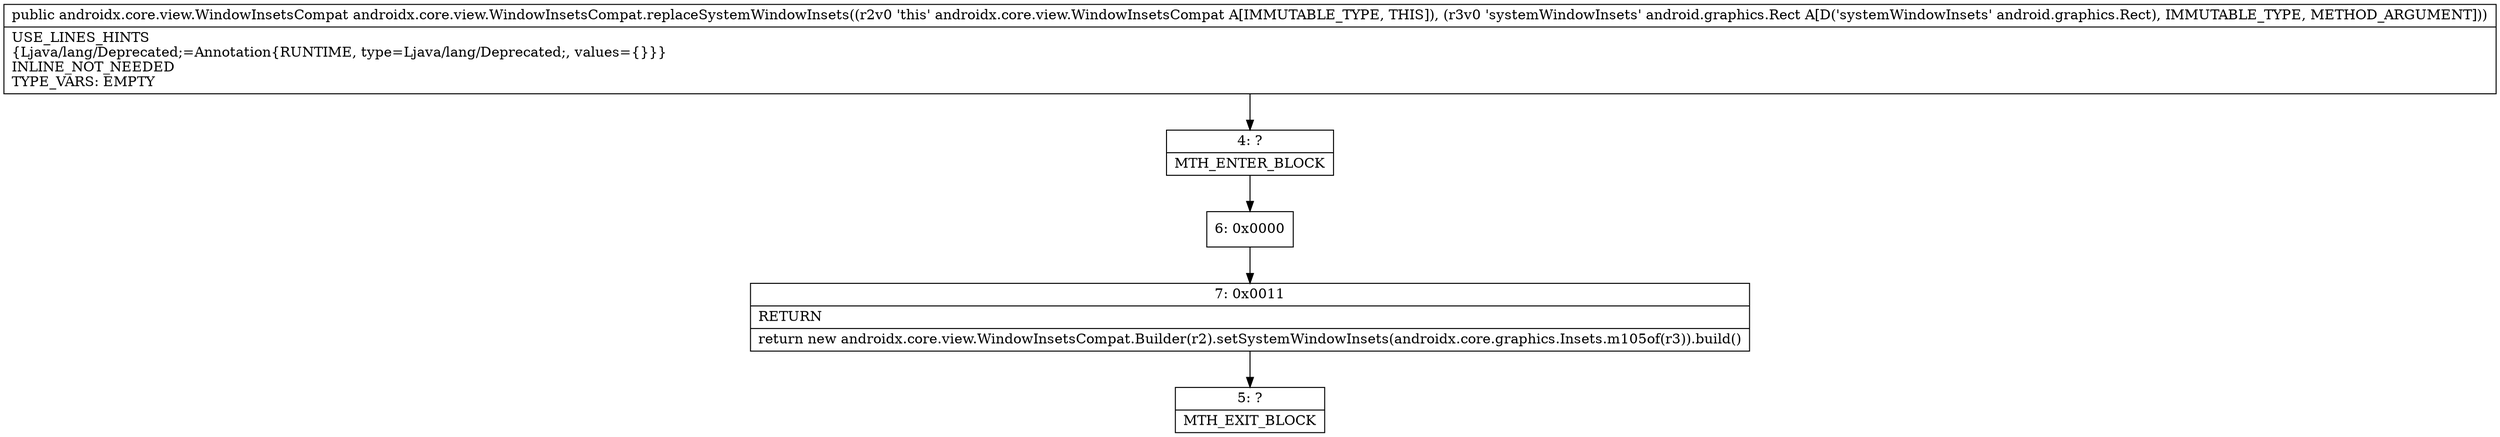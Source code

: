 digraph "CFG forandroidx.core.view.WindowInsetsCompat.replaceSystemWindowInsets(Landroid\/graphics\/Rect;)Landroidx\/core\/view\/WindowInsetsCompat;" {
Node_4 [shape=record,label="{4\:\ ?|MTH_ENTER_BLOCK\l}"];
Node_6 [shape=record,label="{6\:\ 0x0000}"];
Node_7 [shape=record,label="{7\:\ 0x0011|RETURN\l|return new androidx.core.view.WindowInsetsCompat.Builder(r2).setSystemWindowInsets(androidx.core.graphics.Insets.m105of(r3)).build()\l}"];
Node_5 [shape=record,label="{5\:\ ?|MTH_EXIT_BLOCK\l}"];
MethodNode[shape=record,label="{public androidx.core.view.WindowInsetsCompat androidx.core.view.WindowInsetsCompat.replaceSystemWindowInsets((r2v0 'this' androidx.core.view.WindowInsetsCompat A[IMMUTABLE_TYPE, THIS]), (r3v0 'systemWindowInsets' android.graphics.Rect A[D('systemWindowInsets' android.graphics.Rect), IMMUTABLE_TYPE, METHOD_ARGUMENT]))  | USE_LINES_HINTS\l\{Ljava\/lang\/Deprecated;=Annotation\{RUNTIME, type=Ljava\/lang\/Deprecated;, values=\{\}\}\}\lINLINE_NOT_NEEDED\lTYPE_VARS: EMPTY\l}"];
MethodNode -> Node_4;Node_4 -> Node_6;
Node_6 -> Node_7;
Node_7 -> Node_5;
}

